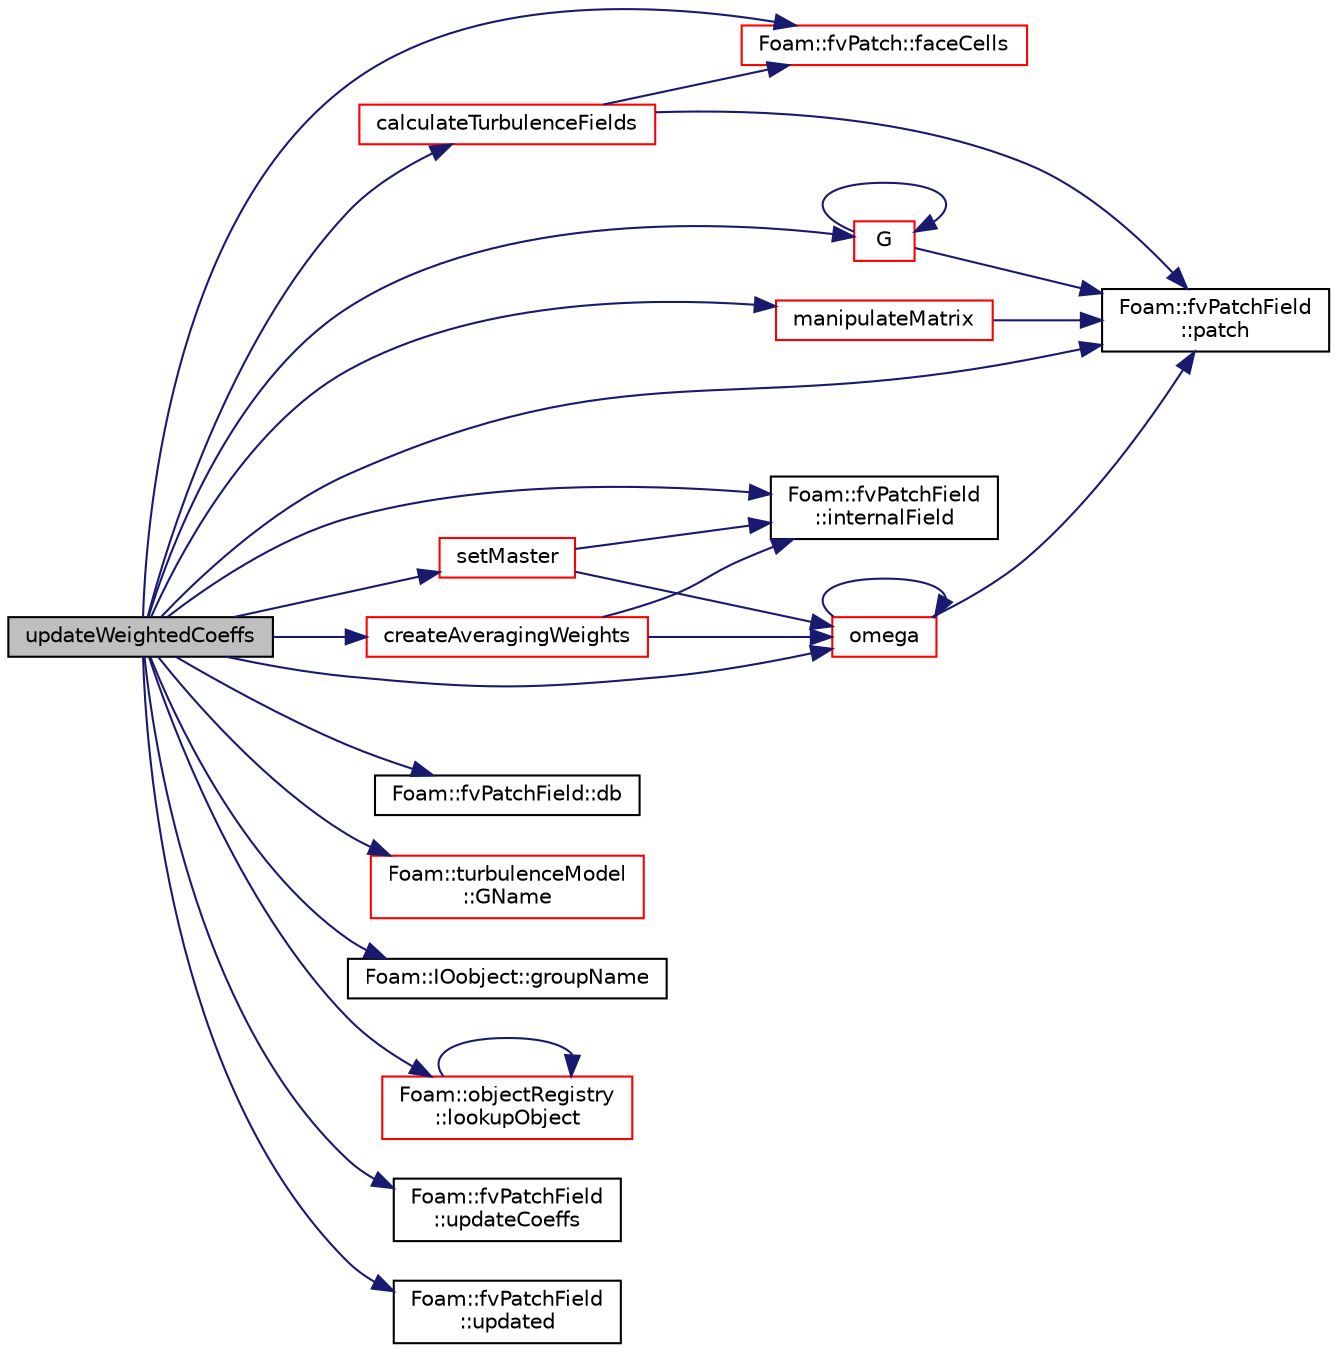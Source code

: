 digraph "updateWeightedCoeffs"
{
  bgcolor="transparent";
  edge [fontname="Helvetica",fontsize="10",labelfontname="Helvetica",labelfontsize="10"];
  node [fontname="Helvetica",fontsize="10",shape=record];
  rankdir="LR";
  Node2251 [label="updateWeightedCoeffs",height=0.2,width=0.4,color="black", fillcolor="grey75", style="filled", fontcolor="black"];
  Node2251 -> Node2252 [color="midnightblue",fontsize="10",style="solid",fontname="Helvetica"];
  Node2252 [label="calculateTurbulenceFields",height=0.2,width=0.4,color="red",URL="$a32181.html#ad354b2bce4bd90afc465c2dff69b24d6",tooltip="Main driver to calculate the turbulence fields. "];
  Node2252 -> Node2255 [color="midnightblue",fontsize="10",style="solid",fontname="Helvetica"];
  Node2255 [label="Foam::fvPatch::faceCells",height=0.2,width=0.4,color="red",URL="$a23693.html#afbfac825732ef2770fff4261b4e930e9",tooltip="Return faceCells. "];
  Node2252 -> Node2314 [color="midnightblue",fontsize="10",style="solid",fontname="Helvetica"];
  Node2314 [label="Foam::fvPatchField\l::patch",height=0.2,width=0.4,color="black",URL="$a23169.html#aca0923a4611f6166ffd8fa14d81864a4",tooltip="Return patch. "];
  Node2251 -> Node2333 [color="midnightblue",fontsize="10",style="solid",fontname="Helvetica"];
  Node2333 [label="createAveragingWeights",height=0.2,width=0.4,color="red",URL="$a32181.html#a7e3f26a2eb2d1d475fca3c80c5fa26f0",tooltip="Create the averaging weights for cells which are bounded by. "];
  Node2333 -> Node2331 [color="midnightblue",fontsize="10",style="solid",fontname="Helvetica"];
  Node2331 [label="Foam::fvPatchField\l::internalField",height=0.2,width=0.4,color="black",URL="$a23169.html#a1846b8d63fad0cf4ac0649afdabe3535",tooltip="Return dimensioned internal field reference. "];
  Node2333 -> Node2332 [color="midnightblue",fontsize="10",style="solid",fontname="Helvetica"];
  Node2332 [label="omega",height=0.2,width=0.4,color="red",URL="$a32181.html#a0a19ade47a22371d23b806d6b945dc4a",tooltip="Return non-const access to the master&#39;s omega field. "];
  Node2332 -> Node2332 [color="midnightblue",fontsize="10",style="solid",fontname="Helvetica"];
  Node2332 -> Node2314 [color="midnightblue",fontsize="10",style="solid",fontname="Helvetica"];
  Node2251 -> Node2630 [color="midnightblue",fontsize="10",style="solid",fontname="Helvetica"];
  Node2630 [label="Foam::fvPatchField::db",height=0.2,width=0.4,color="black",URL="$a23169.html#a65cc75d9f80b1df5c3184fb2274a97f1",tooltip="Return local objectRegistry. "];
  Node2251 -> Node2255 [color="midnightblue",fontsize="10",style="solid",fontname="Helvetica"];
  Node2251 -> Node2631 [color="midnightblue",fontsize="10",style="solid",fontname="Helvetica"];
  Node2631 [label="G",height=0.2,width=0.4,color="red",URL="$a32181.html#ad35ace611250c5f497f21747c0920fec",tooltip="Return non-const access to the master&#39;s G field. "];
  Node2631 -> Node2631 [color="midnightblue",fontsize="10",style="solid",fontname="Helvetica"];
  Node2631 -> Node2314 [color="midnightblue",fontsize="10",style="solid",fontname="Helvetica"];
  Node2251 -> Node2632 [color="midnightblue",fontsize="10",style="solid",fontname="Helvetica"];
  Node2632 [label="Foam::turbulenceModel\l::GName",height=0.2,width=0.4,color="red",URL="$a32397.html#a530c14556551704a03baa28ac70a78a0",tooltip="Helper function to return the name of the turbulence G field. "];
  Node2251 -> Node2633 [color="midnightblue",fontsize="10",style="solid",fontname="Helvetica"];
  Node2633 [label="Foam::IOobject::groupName",height=0.2,width=0.4,color="black",URL="$a27249.html#ad5705e6da2a025ad75b4cf5d748d7d30"];
  Node2251 -> Node2331 [color="midnightblue",fontsize="10",style="solid",fontname="Helvetica"];
  Node2251 -> Node2634 [color="midnightblue",fontsize="10",style="solid",fontname="Helvetica"];
  Node2634 [label="Foam::objectRegistry\l::lookupObject",height=0.2,width=0.4,color="red",URL="$a27433.html#a8b49296f8410366342c524250612c2aa",tooltip="Lookup and return the object of the given Type. "];
  Node2634 -> Node2634 [color="midnightblue",fontsize="10",style="solid",fontname="Helvetica"];
  Node2251 -> Node2635 [color="midnightblue",fontsize="10",style="solid",fontname="Helvetica"];
  Node2635 [label="manipulateMatrix",height=0.2,width=0.4,color="red",URL="$a32181.html#a3f0cafc1e1afd9a71ada8385e3fa343a",tooltip="Manipulate matrix. "];
  Node2635 -> Node2314 [color="midnightblue",fontsize="10",style="solid",fontname="Helvetica"];
  Node2251 -> Node2332 [color="midnightblue",fontsize="10",style="solid",fontname="Helvetica"];
  Node2251 -> Node2314 [color="midnightblue",fontsize="10",style="solid",fontname="Helvetica"];
  Node2251 -> Node2677 [color="midnightblue",fontsize="10",style="solid",fontname="Helvetica"];
  Node2677 [label="setMaster",height=0.2,width=0.4,color="red",URL="$a32181.html#af62f4355fcee4da87dbdf3b365d3d73a",tooltip="Set the master patch - master is responsible for updating all. "];
  Node2677 -> Node2331 [color="midnightblue",fontsize="10",style="solid",fontname="Helvetica"];
  Node2677 -> Node2332 [color="midnightblue",fontsize="10",style="solid",fontname="Helvetica"];
  Node2251 -> Node2680 [color="midnightblue",fontsize="10",style="solid",fontname="Helvetica"];
  Node2680 [label="Foam::fvPatchField\l::updateCoeffs",height=0.2,width=0.4,color="black",URL="$a23169.html#a7e24eafac629d3733181cd942d4c902f",tooltip="Update the coefficients associated with the patch field. "];
  Node2251 -> Node2681 [color="midnightblue",fontsize="10",style="solid",fontname="Helvetica"];
  Node2681 [label="Foam::fvPatchField\l::updated",height=0.2,width=0.4,color="black",URL="$a23169.html#adb515d6ca9be66613efaaeb72c9709db",tooltip="Return true if the boundary condition has already been updated. "];
}
